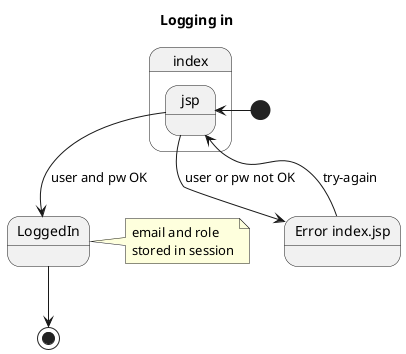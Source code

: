 @startuml

Title Logging in
State index.jsp
State "Error index.jsp" as error
State LoggedIn

note right of LoggedIn
email and role
stored in session
end note

[*] -> index.jsp
index.jsp --> LoggedIn : user and pw OK
error --> index.jsp : try-again
index.jsp --> error : user or pw not OK
LoggedIn --> [*]

@enduml
